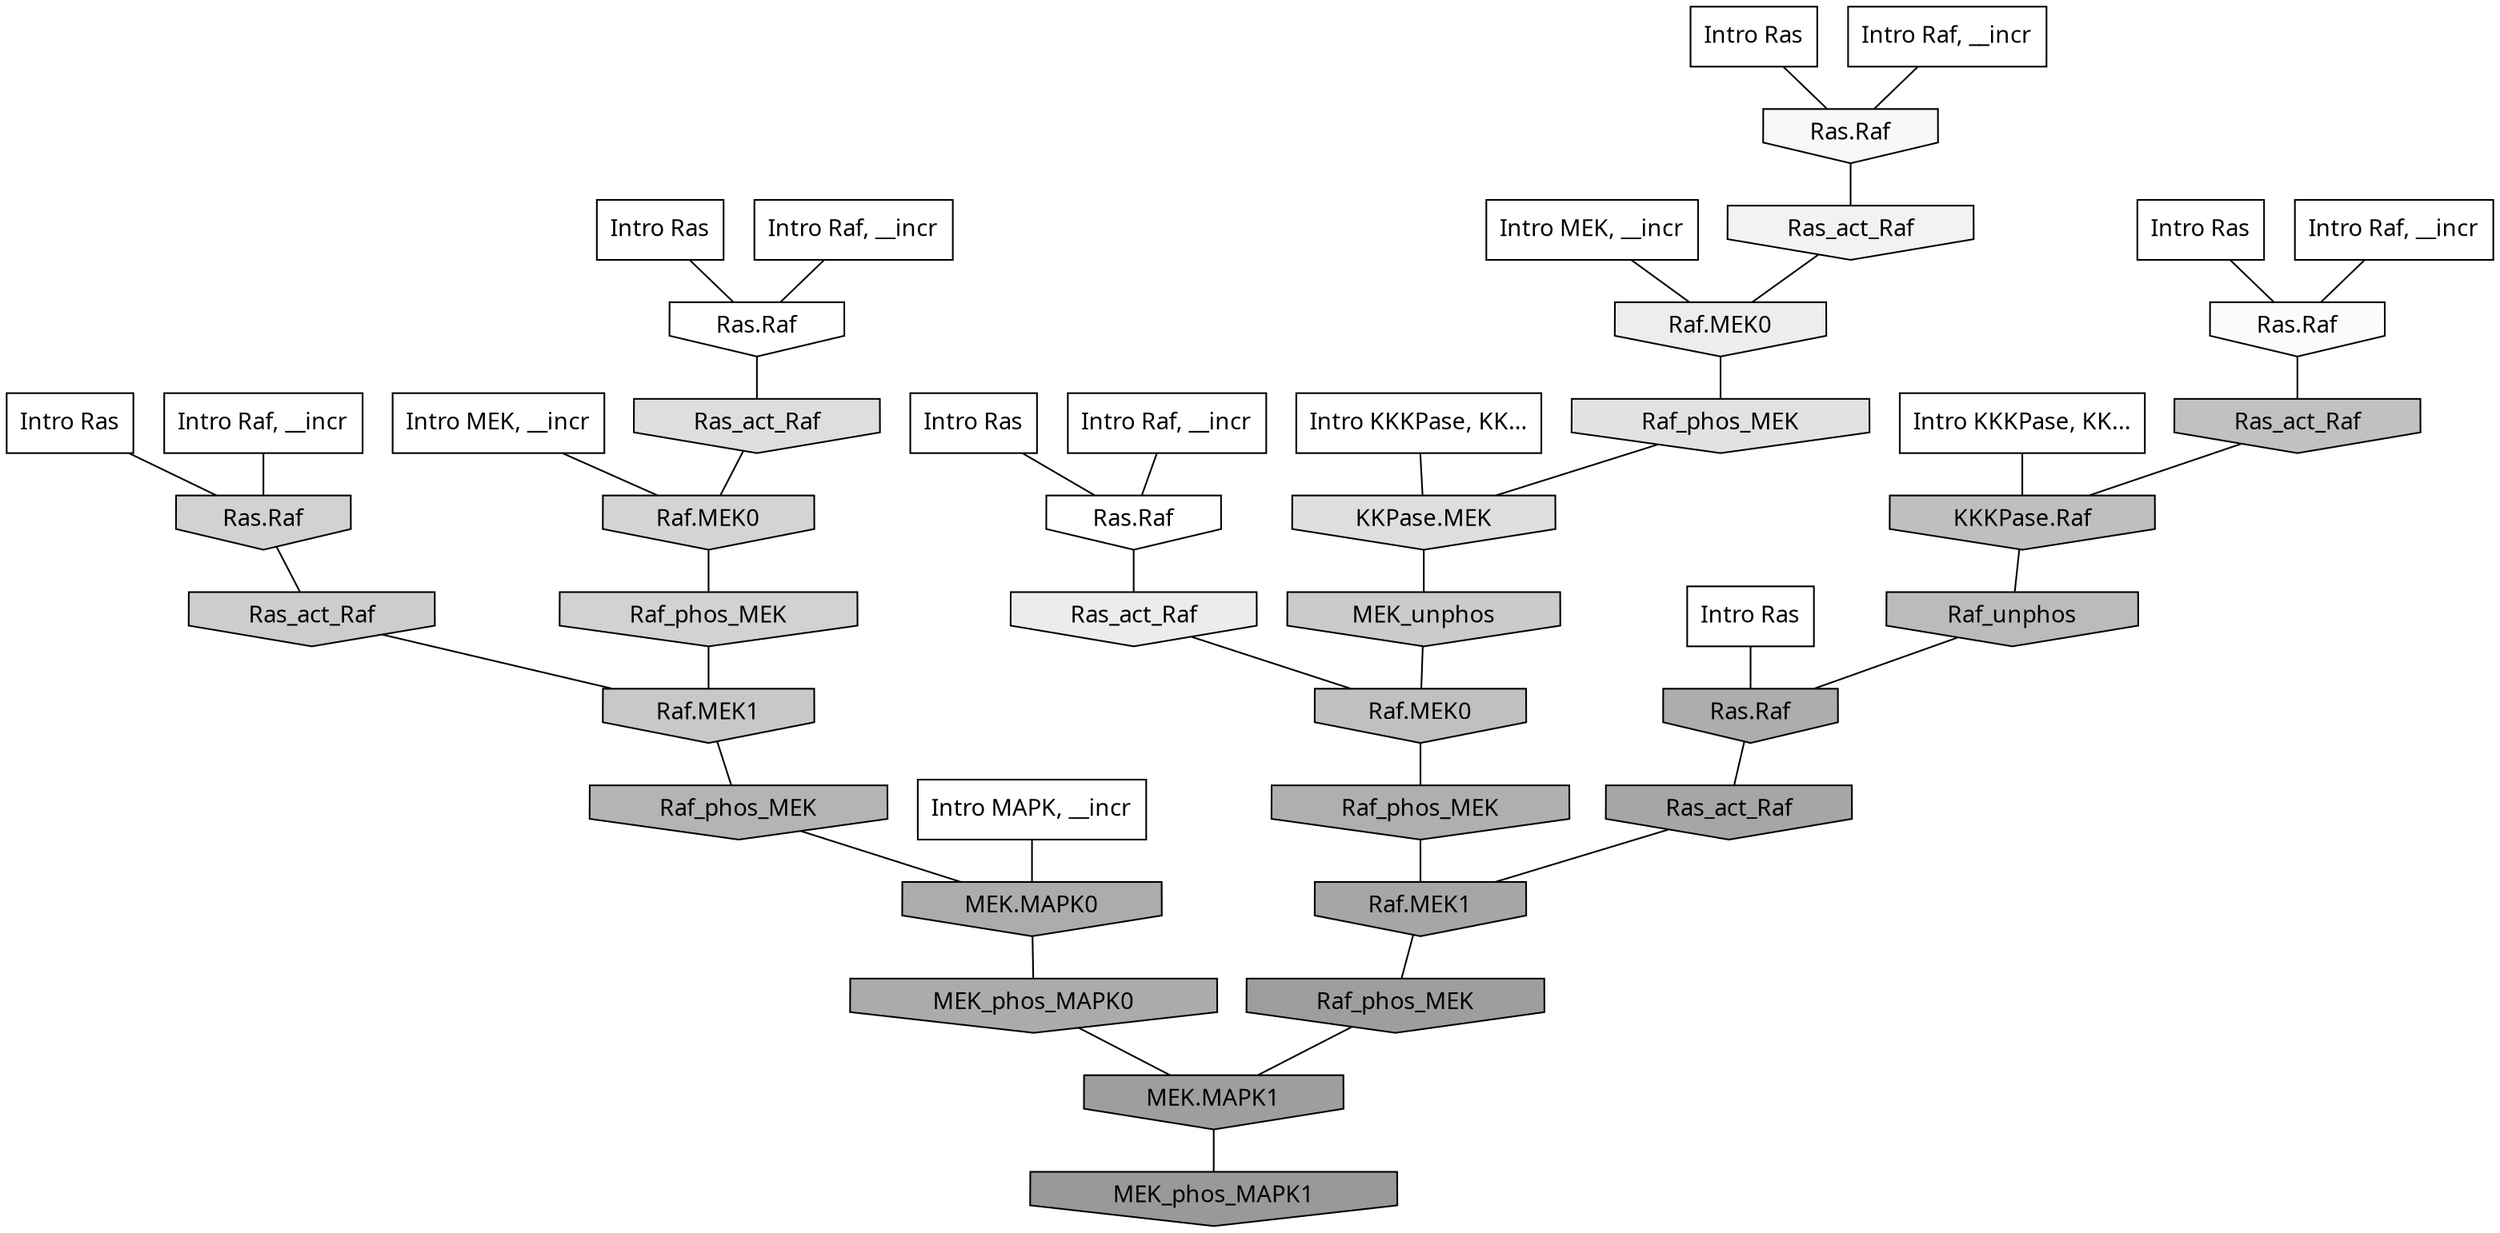 digraph G{
  rankdir="TB";
  ranksep=0.30;
  node [fontname="CMU Serif"];
  edge [fontname="CMU Serif"];
  
  22 [label="Intro Ras", shape=rectangle, style=filled, fillcolor="0.000 0.000 1.000"]
  
  37 [label="Intro Ras", shape=rectangle, style=filled, fillcolor="0.000 0.000 1.000"]
  
  59 [label="Intro Ras", shape=rectangle, style=filled, fillcolor="0.000 0.000 1.000"]
  
  66 [label="Intro Ras", shape=rectangle, style=filled, fillcolor="0.000 0.000 1.000"]
  
  96 [label="Intro Ras", shape=rectangle, style=filled, fillcolor="0.000 0.000 1.000"]
  
  99 [label="Intro Ras", shape=rectangle, style=filled, fillcolor="0.000 0.000 1.000"]
  
  254 [label="Intro Raf, __incr", shape=rectangle, style=filled, fillcolor="0.000 0.000 1.000"]
  
  622 [label="Intro Raf, __incr", shape=rectangle, style=filled, fillcolor="0.000 0.000 1.000"]
  
  628 [label="Intro Raf, __incr", shape=rectangle, style=filled, fillcolor="0.000 0.000 1.000"]
  
  632 [label="Intro Raf, __incr", shape=rectangle, style=filled, fillcolor="0.000 0.000 1.000"]
  
  1064 [label="Intro Raf, __incr", shape=rectangle, style=filled, fillcolor="0.000 0.000 1.000"]
  
  1274 [label="Intro MEK, __incr", shape=rectangle, style=filled, fillcolor="0.000 0.000 1.000"]
  
  2097 [label="Intro MEK, __incr", shape=rectangle, style=filled, fillcolor="0.000 0.000 1.000"]
  
  2581 [label="Intro MAPK, __incr", shape=rectangle, style=filled, fillcolor="0.000 0.000 1.000"]
  
  3139 [label="Intro KKKPase, KK...", shape=rectangle, style=filled, fillcolor="0.000 0.000 1.000"]
  
  3179 [label="Intro KKKPase, KK...", shape=rectangle, style=filled, fillcolor="0.000 0.000 1.000"]
  
  3239 [label="Ras.Raf", shape=invhouse, style=filled, fillcolor="0.000 0.000 1.000"]
  
  3297 [label="Ras.Raf", shape=invhouse, style=filled, fillcolor="0.000 0.000 1.000"]
  
  3415 [label="Ras.Raf", shape=invhouse, style=filled, fillcolor="0.000 0.000 0.984"]
  
  3498 [label="Ras.Raf", shape=invhouse, style=filled, fillcolor="0.000 0.000 0.969"]
  
  3649 [label="Ras_act_Raf", shape=invhouse, style=filled, fillcolor="0.000 0.000 0.947"]
  
  3872 [label="Raf.MEK0", shape=invhouse, style=filled, fillcolor="0.000 0.000 0.927"]
  
  3925 [label="Ras_act_Raf", shape=invhouse, style=filled, fillcolor="0.000 0.000 0.923"]
  
  4428 [label="Raf_phos_MEK", shape=invhouse, style=filled, fillcolor="0.000 0.000 0.886"]
  
  4652 [label="KKPase.MEK", shape=invhouse, style=filled, fillcolor="0.000 0.000 0.871"]
  
  4662 [label="Ras_act_Raf", shape=invhouse, style=filled, fillcolor="0.000 0.000 0.870"]
  
  5244 [label="Raf.MEK0", shape=invhouse, style=filled, fillcolor="0.000 0.000 0.832"]
  
  5405 [label="Raf_phos_MEK", shape=invhouse, style=filled, fillcolor="0.000 0.000 0.824"]
  
  5407 [label="Ras.Raf", shape=invhouse, style=filled, fillcolor="0.000 0.000 0.824"]
  
  5710 [label="Ras_act_Raf", shape=invhouse, style=filled, fillcolor="0.000 0.000 0.802"]
  
  5854 [label="MEK_unphos", shape=invhouse, style=filled, fillcolor="0.000 0.000 0.795"]
  
  6072 [label="Raf.MEK1", shape=invhouse, style=filled, fillcolor="0.000 0.000 0.783"]
  
  6619 [label="Ras_act_Raf", shape=invhouse, style=filled, fillcolor="0.000 0.000 0.757"]
  
  6759 [label="Raf.MEK0", shape=invhouse, style=filled, fillcolor="0.000 0.000 0.751"]
  
  6815 [label="KKKPase.Raf", shape=invhouse, style=filled, fillcolor="0.000 0.000 0.749"]
  
  7286 [label="Raf_unphos", shape=invhouse, style=filled, fillcolor="0.000 0.000 0.732"]
  
  8010 [label="Raf_phos_MEK", shape=invhouse, style=filled, fillcolor="0.000 0.000 0.707"]
  
  8739 [label="Raf_phos_MEK", shape=invhouse, style=filled, fillcolor="0.000 0.000 0.684"]
  
  8874 [label="Ras.Raf", shape=invhouse, style=filled, fillcolor="0.000 0.000 0.679"]
  
  9061 [label="MEK.MAPK0", shape=invhouse, style=filled, fillcolor="0.000 0.000 0.672"]
  
  9233 [label="MEK_phos_MAPK0", shape=invhouse, style=filled, fillcolor="0.000 0.000 0.668"]
  
  10015 [label="Ras_act_Raf", shape=invhouse, style=filled, fillcolor="0.000 0.000 0.650"]
  
  10021 [label="Raf.MEK1", shape=invhouse, style=filled, fillcolor="0.000 0.000 0.650"]
  
  11491 [label="Raf_phos_MEK", shape=invhouse, style=filled, fillcolor="0.000 0.000 0.618"]
  
  11494 [label="MEK.MAPK1", shape=invhouse, style=filled, fillcolor="0.000 0.000 0.618"]
  
  12407 [label="MEK_phos_MAPK1", shape=invhouse, style=filled, fillcolor="0.000 0.000 0.600"]
  
  
  11494 -> 12407 [dir=none, color="0.000 0.000 0.000"] 
  11491 -> 11494 [dir=none, color="0.000 0.000 0.000"] 
  10021 -> 11491 [dir=none, color="0.000 0.000 0.000"] 
  10015 -> 10021 [dir=none, color="0.000 0.000 0.000"] 
  9233 -> 11494 [dir=none, color="0.000 0.000 0.000"] 
  9061 -> 9233 [dir=none, color="0.000 0.000 0.000"] 
  8874 -> 10015 [dir=none, color="0.000 0.000 0.000"] 
  8739 -> 10021 [dir=none, color="0.000 0.000 0.000"] 
  8010 -> 9061 [dir=none, color="0.000 0.000 0.000"] 
  7286 -> 8874 [dir=none, color="0.000 0.000 0.000"] 
  6815 -> 7286 [dir=none, color="0.000 0.000 0.000"] 
  6759 -> 8739 [dir=none, color="0.000 0.000 0.000"] 
  6619 -> 6815 [dir=none, color="0.000 0.000 0.000"] 
  6072 -> 8010 [dir=none, color="0.000 0.000 0.000"] 
  5854 -> 6759 [dir=none, color="0.000 0.000 0.000"] 
  5710 -> 6072 [dir=none, color="0.000 0.000 0.000"] 
  5407 -> 5710 [dir=none, color="0.000 0.000 0.000"] 
  5405 -> 6072 [dir=none, color="0.000 0.000 0.000"] 
  5244 -> 5405 [dir=none, color="0.000 0.000 0.000"] 
  4662 -> 5244 [dir=none, color="0.000 0.000 0.000"] 
  4652 -> 5854 [dir=none, color="0.000 0.000 0.000"] 
  4428 -> 4652 [dir=none, color="0.000 0.000 0.000"] 
  3925 -> 6759 [dir=none, color="0.000 0.000 0.000"] 
  3872 -> 4428 [dir=none, color="0.000 0.000 0.000"] 
  3649 -> 3872 [dir=none, color="0.000 0.000 0.000"] 
  3498 -> 3649 [dir=none, color="0.000 0.000 0.000"] 
  3415 -> 6619 [dir=none, color="0.000 0.000 0.000"] 
  3297 -> 3925 [dir=none, color="0.000 0.000 0.000"] 
  3239 -> 4662 [dir=none, color="0.000 0.000 0.000"] 
  3179 -> 4652 [dir=none, color="0.000 0.000 0.000"] 
  3139 -> 6815 [dir=none, color="0.000 0.000 0.000"] 
  2581 -> 9061 [dir=none, color="0.000 0.000 0.000"] 
  2097 -> 3872 [dir=none, color="0.000 0.000 0.000"] 
  1274 -> 5244 [dir=none, color="0.000 0.000 0.000"] 
  1064 -> 5407 [dir=none, color="0.000 0.000 0.000"] 
  632 -> 3498 [dir=none, color="0.000 0.000 0.000"] 
  628 -> 3415 [dir=none, color="0.000 0.000 0.000"] 
  622 -> 3297 [dir=none, color="0.000 0.000 0.000"] 
  254 -> 3239 [dir=none, color="0.000 0.000 0.000"] 
  99 -> 8874 [dir=none, color="0.000 0.000 0.000"] 
  96 -> 5407 [dir=none, color="0.000 0.000 0.000"] 
  66 -> 3239 [dir=none, color="0.000 0.000 0.000"] 
  59 -> 3415 [dir=none, color="0.000 0.000 0.000"] 
  37 -> 3498 [dir=none, color="0.000 0.000 0.000"] 
  22 -> 3297 [dir=none, color="0.000 0.000 0.000"] 
  
  }
